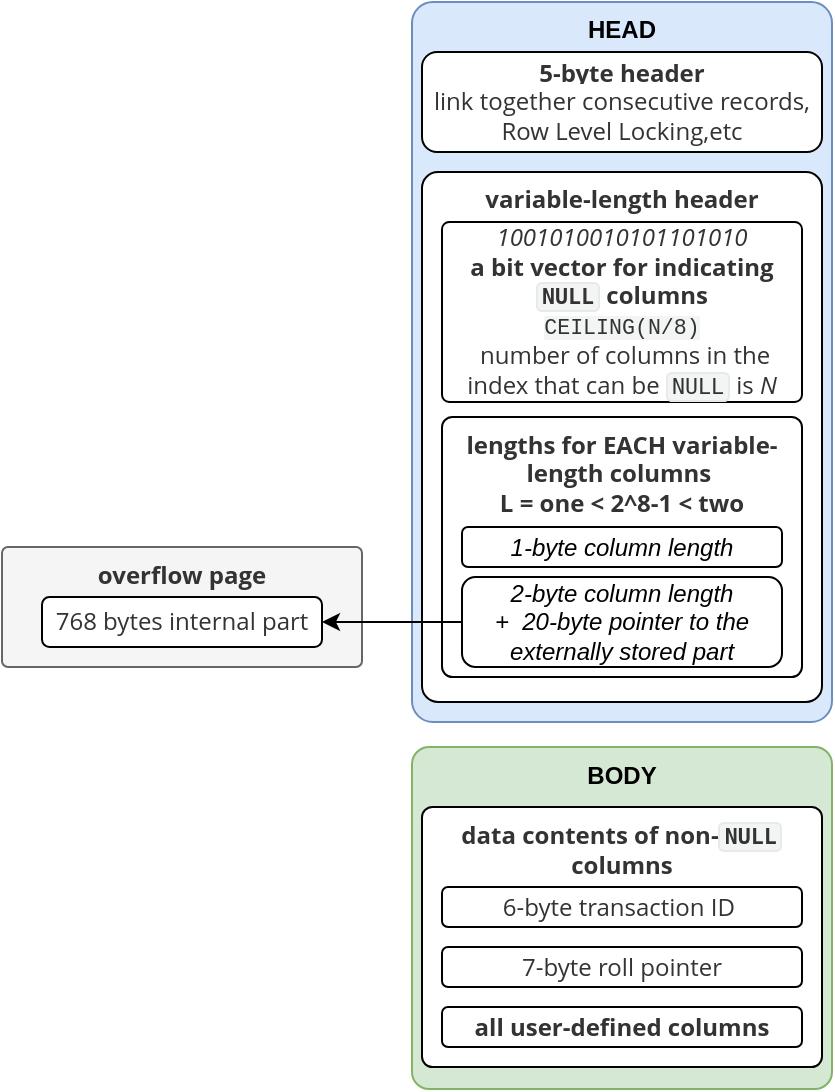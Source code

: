 <mxfile version="11.1.4" type="device"><diagram id="-j9Rqp8KtcAsFI0r8aW-" name="DYNAMIC-RowFormat"><mxGraphModel dx="786" dy="528" grid="1" gridSize="10" guides="1" tooltips="1" connect="1" arrows="1" fold="1" page="1" pageScale="1" pageWidth="827" pageHeight="1169" math="0" shadow="0"><root><mxCell id="0"/><mxCell id="1" parent="0"/><mxCell id="drp0Gl0hcQTa4oTdVrsC-5" value="BODY" style="rounded=1;whiteSpace=wrap;html=1;arcSize=5;verticalAlign=top;fontStyle=1;fillColor=#d5e8d4;strokeColor=#82b366;" vertex="1" parent="1"><mxGeometry x="490" y="422.5" width="210" height="171" as="geometry"/></mxCell><mxCell id="drp0Gl0hcQTa4oTdVrsC-2" value="HEAD" style="rounded=1;whiteSpace=wrap;html=1;arcSize=5;verticalAlign=top;fontStyle=1;fillColor=#dae8fc;strokeColor=#6c8ebf;" vertex="1" parent="1"><mxGeometry x="490" y="50" width="210" height="360" as="geometry"/></mxCell><mxCell id="drp0Gl0hcQTa4oTdVrsC-1" value="&lt;strong style=&quot;box-sizing: border-box ; color: rgb(51 , 51 , 51) ; font-family: &amp;#34;open sans&amp;#34; , &amp;#34;clear sans&amp;#34; , &amp;#34;helvetica neue&amp;#34; , &amp;#34;helvetica&amp;#34; , &amp;#34;arial&amp;#34; , sans-serif ; white-space: pre-wrap&quot;&gt;&lt;span class=&quot;md-plain&quot; style=&quot;box-sizing: border-box&quot;&gt;overflow page&lt;/span&gt;&lt;/strong&gt;" style="rounded=1;whiteSpace=wrap;html=1;verticalAlign=top;arcSize=5;fillColor=#f5f5f5;strokeColor=#666666;fontColor=#333333;" vertex="1" parent="1"><mxGeometry x="285" y="322.5" width="180" height="60" as="geometry"/></mxCell><mxCell id="tdevTsJQcO7jM9VZaMHn-1" value="&lt;span style=&quot;box-sizing: border-box ; color: rgb(51 , 51 , 51) ; font-family: &amp;#34;open sans&amp;#34; , &amp;#34;clear sans&amp;#34; , &amp;#34;helvetica neue&amp;#34; , &amp;#34;helvetica&amp;#34; , &amp;#34;arial&amp;#34; , sans-serif ; text-align: left ; white-space: pre-wrap&quot;&gt;&lt;span class=&quot;md-plain&quot; style=&quot;box-sizing: border-box&quot;&gt;&lt;b&gt;5-byte header&lt;br&gt;&lt;/b&gt;&lt;span style=&quot;font-family: &amp;#34;open sans&amp;#34; , &amp;#34;clear sans&amp;#34; , &amp;#34;helvetica neue&amp;#34; , &amp;#34;helvetica&amp;#34; , &amp;#34;arial&amp;#34; , sans-serif ; background-color: rgb(255 , 255 , 255)&quot;&gt;link together consecutive records,&lt;/span&gt;&lt;br&gt;Row Level Locking,etc&lt;b&gt;&lt;br&gt;&lt;/b&gt;&lt;/span&gt;&lt;/span&gt;" style="rounded=1;whiteSpace=wrap;html=1;" parent="1" vertex="1"><mxGeometry x="495" y="75" width="200" height="50" as="geometry"/></mxCell><mxCell id="tdevTsJQcO7jM9VZaMHn-2" value="&lt;strong style=&quot;box-sizing: border-box ; color: rgb(51 , 51 , 51) ; font-family: &amp;#34;open sans&amp;#34; , &amp;#34;clear sans&amp;#34; , &amp;#34;helvetica neue&amp;#34; , &amp;#34;helvetica&amp;#34; , &amp;#34;arial&amp;#34; , sans-serif ; text-align: left ; white-space: pre-wrap&quot;&gt;&lt;span class=&quot;md-plain&quot; style=&quot;box-sizing: border-box&quot;&gt;variable-length header&lt;/span&gt;&lt;/strong&gt;" style="rounded=1;whiteSpace=wrap;html=1;verticalAlign=top;arcSize=4;" parent="1" vertex="1"><mxGeometry x="495" y="135" width="200" height="265" as="geometry"/></mxCell><mxCell id="tdevTsJQcO7jM9VZaMHn-4" value="&lt;span style=&quot;box-sizing: border-box ; color: rgb(51 , 51 , 51) ; font-family: &amp;#34;open sans&amp;#34; , &amp;#34;clear sans&amp;#34; , &amp;#34;helvetica neue&amp;#34; , &amp;#34;helvetica&amp;#34; , &amp;#34;arial&amp;#34; , sans-serif ; text-align: left ; white-space: pre-wrap&quot;&gt;&lt;span class=&quot;md-plain&quot; style=&quot;box-sizing: border-box&quot;&gt;&lt;i&gt;1001010010101101010&lt;/i&gt;&lt;b&gt;&lt;br/&gt;a bit vector for &lt;/b&gt;&lt;/span&gt;&lt;/span&gt;&lt;strong style=&quot;box-sizing: border-box ; color: rgb(51 , 51 , 51) ; font-family: &amp;#34;open sans&amp;#34; , &amp;#34;clear sans&amp;#34; , &amp;#34;helvetica neue&amp;#34; , &amp;#34;helvetica&amp;#34; , &amp;#34;arial&amp;#34; , sans-serif ; text-align: left ; white-space: pre-wrap&quot;&gt;&lt;span class=&quot;md-plain&quot; style=&quot;box-sizing: border-box&quot;&gt;indicating &lt;/span&gt;&lt;span spellcheck=&quot;false&quot; style=&quot;box-sizing: border-box&quot;&gt;&lt;code style=&quot;box-sizing: border-box ; border: 1px solid rgb(231 , 234 , 237) ; background-color: rgb(243 , 244 , 244) ; border-radius: 3px ; padding: 0px 2px ; font-size: 0.9em&quot;&gt;NULL&lt;/code&gt;&lt;/span&gt;&lt;span class=&quot;md-plain&quot; style=&quot;box-sizing: border-box&quot;&gt; columns&lt;br&gt;&lt;span style=&quot;font-family: &amp;#34;lucida console&amp;#34; , &amp;#34;consolas&amp;#34; , &amp;#34;courier&amp;#34; , monospace ; font-size: 10.8px ; font-weight: normal ; background-color: rgb(243 , 244 , 244)&quot;&gt;CEILING(N/8)&lt;br&gt;&lt;/span&gt;&lt;span class=&quot;md-plain md-expand&quot; style=&quot;box-sizing: border-box ; font-family: &amp;#34;open sans&amp;#34; , &amp;#34;clear sans&amp;#34; , &amp;#34;helvetica neue&amp;#34; , &amp;#34;helvetica&amp;#34; , &amp;#34;arial&amp;#34; , sans-serif ; font-weight: normal&quot;&gt; number of columns in the index that can be &lt;/span&gt;&lt;span spellcheck=&quot;false&quot; class=&quot;&quot; style=&quot;box-sizing: border-box ; font-family: &amp;#34;open sans&amp;#34; , &amp;#34;clear sans&amp;#34; , &amp;#34;helvetica neue&amp;#34; , &amp;#34;helvetica&amp;#34; , &amp;#34;arial&amp;#34; , sans-serif ; font-weight: normal&quot;&gt;&lt;code style=&quot;box-sizing: border-box ; border: 1px solid rgb(231 , 234 , 237) ; background-color: rgb(243 , 244 , 244) ; border-radius: 3px ; padding: 0px 2px ; font-size: 0.9em&quot;&gt;NULL&lt;/code&gt;&lt;/span&gt;&lt;span class=&quot;md-plain&quot; style=&quot;box-sizing: border-box ; font-family: &amp;#34;open sans&amp;#34; , &amp;#34;clear sans&amp;#34; , &amp;#34;helvetica neue&amp;#34; , &amp;#34;helvetica&amp;#34; , &amp;#34;arial&amp;#34; , sans-serif ; font-weight: normal&quot;&gt; is &lt;/span&gt;&lt;span class=&quot;&quot; style=&quot;box-sizing: border-box ; font-family: &amp;#34;open sans&amp;#34; , &amp;#34;clear sans&amp;#34; , &amp;#34;helvetica neue&amp;#34; , &amp;#34;helvetica&amp;#34; , &amp;#34;arial&amp;#34; , sans-serif ; font-weight: normal&quot;&gt;&lt;em style=&quot;box-sizing: border-box&quot;&gt;&lt;span class=&quot;md-plain&quot; style=&quot;box-sizing: border-box&quot;&gt;N&lt;/span&gt;&lt;/em&gt;&lt;/span&gt;&lt;br&gt;&lt;/span&gt;&lt;/strong&gt;" style="rounded=1;whiteSpace=wrap;html=1;arcSize=4;" parent="1" vertex="1"><mxGeometry x="505" y="160" width="180" height="90" as="geometry"/></mxCell><mxCell id="tdevTsJQcO7jM9VZaMHn-5" value="&lt;strong style=&quot;box-sizing: border-box ; color: rgb(51 , 51 , 51) ; font-family: &amp;#34;open sans&amp;#34; , &amp;#34;clear sans&amp;#34; , &amp;#34;helvetica neue&amp;#34; , &amp;#34;helvetica&amp;#34; , &amp;#34;arial&amp;#34; , sans-serif ; text-align: left ; white-space: pre-wrap&quot;&gt;&lt;span class=&quot;md-plain&quot; style=&quot;box-sizing: border-box&quot;&gt;&lt;span class=&quot;md-expand&quot; style=&quot;box-sizing: border-box ; font-family: &amp;#34;open sans&amp;#34; , &amp;#34;clear sans&amp;#34; , &amp;#34;helvetica neue&amp;#34; , &amp;#34;helvetica&amp;#34; , &amp;#34;arial&amp;#34; , sans-serif ; font-weight: normal&quot;&gt;&lt;strong style=&quot;box-sizing: border-box&quot;&gt;&lt;span class=&quot;md-plain&quot; style=&quot;box-sizing: border-box&quot;&gt;lengths for EACH variable-length columns &lt;/span&gt;&lt;/strong&gt;&lt;/span&gt;&lt;span style=&quot;font-family: &amp;#34;open sans&amp;#34; , &amp;#34;clear sans&amp;#34; , &amp;#34;helvetica neue&amp;#34; , &amp;#34;helvetica&amp;#34; , &amp;#34;arial&amp;#34; , sans-serif ; font-weight: normal ; background-color: rgb(255 , 255 , 255)&quot;&gt;&lt;br&gt;&lt;/span&gt;L = one &amp;lt; 2^8-1 &amp;lt; two&lt;br&gt;&lt;/span&gt;&lt;/strong&gt;" style="rounded=1;whiteSpace=wrap;html=1;arcSize=4;verticalAlign=top;" parent="1" vertex="1"><mxGeometry x="505" y="257.5" width="180" height="130" as="geometry"/></mxCell><mxCell id="tdevTsJQcO7jM9VZaMHn-6" value="1-byte column length" style="rounded=1;whiteSpace=wrap;html=1;fontStyle=2" parent="1" vertex="1"><mxGeometry x="515" y="312.5" width="160" height="20" as="geometry"/></mxCell><mxCell id="tdevTsJQcO7jM9VZaMHn-9" value="" style="edgeStyle=orthogonalEdgeStyle;rounded=0;orthogonalLoop=1;jettySize=auto;html=1;" parent="1" source="tdevTsJQcO7jM9VZaMHn-7" target="tdevTsJQcO7jM9VZaMHn-8" edge="1"><mxGeometry relative="1" as="geometry"/></mxCell><mxCell id="tdevTsJQcO7jM9VZaMHn-7" value="2-byte column length&lt;br&gt;+&amp;nbsp; 20-byte pointer to the externally stored part" style="rounded=1;whiteSpace=wrap;html=1;fontStyle=2" parent="1" vertex="1"><mxGeometry x="515" y="337.5" width="160" height="45" as="geometry"/></mxCell><mxCell id="tdevTsJQcO7jM9VZaMHn-8" value="&lt;span style=&quot;color: rgb(51 , 51 , 51) ; font-family: &amp;#34;open sans&amp;#34; , &amp;#34;clear sans&amp;#34; , &amp;#34;helvetica neue&amp;#34; , &amp;#34;helvetica&amp;#34; , &amp;#34;arial&amp;#34; , sans-serif ; font-style: normal ; text-align: left ; white-space: pre-wrap ; background-color: rgb(255 , 255 , 255)&quot;&gt;768 bytes &lt;/span&gt;&lt;span style=&quot;color: rgb(51 , 51 , 51) ; font-family: &amp;#34;open sans&amp;#34; , &amp;#34;clear sans&amp;#34; , &amp;#34;helvetica neue&amp;#34; , &amp;#34;helvetica&amp;#34; , &amp;#34;arial&amp;#34; , sans-serif ; font-style: normal ; text-align: left ; white-space: pre-wrap ; background-color: rgb(255 , 255 , 255)&quot;&gt;internal part&lt;/span&gt;" style="rounded=1;whiteSpace=wrap;html=1;fontStyle=2" parent="1" vertex="1"><mxGeometry x="305" y="347.5" width="140" height="25" as="geometry"/></mxCell><mxCell id="tdevTsJQcO7jM9VZaMHn-10" value="&lt;strong style=&quot;box-sizing: border-box ; color: rgb(51 , 51 , 51) ; font-family: &amp;#34;open sans&amp;#34; , &amp;#34;clear sans&amp;#34; , &amp;#34;helvetica neue&amp;#34; , &amp;#34;helvetica&amp;#34; , &amp;#34;arial&amp;#34; , sans-serif ; text-align: left ; white-space: pre-wrap&quot;&gt;&lt;span class=&quot;md-plain&quot; style=&quot;box-sizing: border-box&quot;&gt;data contents of non-&lt;/span&gt;&lt;span spellcheck=&quot;false&quot; style=&quot;box-sizing: border-box&quot;&gt;&lt;code style=&quot;box-sizing: border-box ; border: 1px solid rgb(231 , 234 , 237) ; background-color: rgb(243 , 244 , 244) ; border-radius: 3px ; padding: 0px 2px ; font-size: 0.9em&quot;&gt;NULL&lt;/code&gt;&lt;/span&gt;&lt;span class=&quot;md-plain&quot; style=&quot;box-sizing: border-box&quot;&gt; columns&lt;/span&gt;&lt;/strong&gt;" style="rounded=1;whiteSpace=wrap;html=1;arcSize=4;verticalAlign=top;" parent="1" vertex="1"><mxGeometry x="495" y="452.5" width="200" height="130" as="geometry"/></mxCell><mxCell id="tdevTsJQcO7jM9VZaMHn-11" value="&lt;span style=&quot;color: rgb(51 , 51 , 51) ; font-family: &amp;#34;open sans&amp;#34; , &amp;#34;clear sans&amp;#34; , &amp;#34;helvetica neue&amp;#34; , &amp;#34;helvetica&amp;#34; , &amp;#34;arial&amp;#34; , sans-serif ; text-align: left ; white-space: pre-wrap ; background-color: rgb(255 , 255 , 255)&quot;&gt;6-byte transaction ID &lt;/span&gt;" style="rounded=1;whiteSpace=wrap;html=1;" parent="1" vertex="1"><mxGeometry x="505" y="492.5" width="180" height="20" as="geometry"/></mxCell><mxCell id="tdevTsJQcO7jM9VZaMHn-12" value="&lt;span style=&quot;color: rgb(51 , 51 , 51) ; font-family: &amp;#34;open sans&amp;#34; , &amp;#34;clear sans&amp;#34; , &amp;#34;helvetica neue&amp;#34; , &amp;#34;helvetica&amp;#34; , &amp;#34;arial&amp;#34; , sans-serif ; text-align: left ; white-space: pre-wrap ; background-color: rgb(255 , 255 , 255)&quot;&gt;7-byte roll pointer&lt;/span&gt;" style="rounded=1;whiteSpace=wrap;html=1;" parent="1" vertex="1"><mxGeometry x="505" y="522.5" width="180" height="20" as="geometry"/></mxCell><mxCell id="tdevTsJQcO7jM9VZaMHn-13" value="&lt;span style=&quot;color: rgb(51 , 51 , 51) ; font-family: &amp;quot;open sans&amp;quot; , &amp;quot;clear sans&amp;quot; , &amp;quot;helvetica neue&amp;quot; , &amp;quot;helvetica&amp;quot; , &amp;quot;arial&amp;quot; , sans-serif ; text-align: left ; white-space: pre-wrap ; background-color: rgb(255 , 255 , 255)&quot;&gt;all user-defined columns&lt;/span&gt;" style="rounded=1;whiteSpace=wrap;html=1;fontStyle=1" parent="1" vertex="1"><mxGeometry x="505" y="552.5" width="180" height="20" as="geometry"/></mxCell></root></mxGraphModel></diagram></mxfile>
